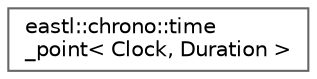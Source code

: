 digraph "类继承关系图"
{
 // LATEX_PDF_SIZE
  bgcolor="transparent";
  edge [fontname=Helvetica,fontsize=10,labelfontname=Helvetica,labelfontsize=10];
  node [fontname=Helvetica,fontsize=10,shape=box,height=0.2,width=0.4];
  rankdir="LR";
  Node0 [id="Node000000",label="eastl::chrono::time\l_point\< Clock, Duration \>",height=0.2,width=0.4,color="grey40", fillcolor="white", style="filled",URL="$classeastl_1_1chrono_1_1time__point.html",tooltip=" "];
}
